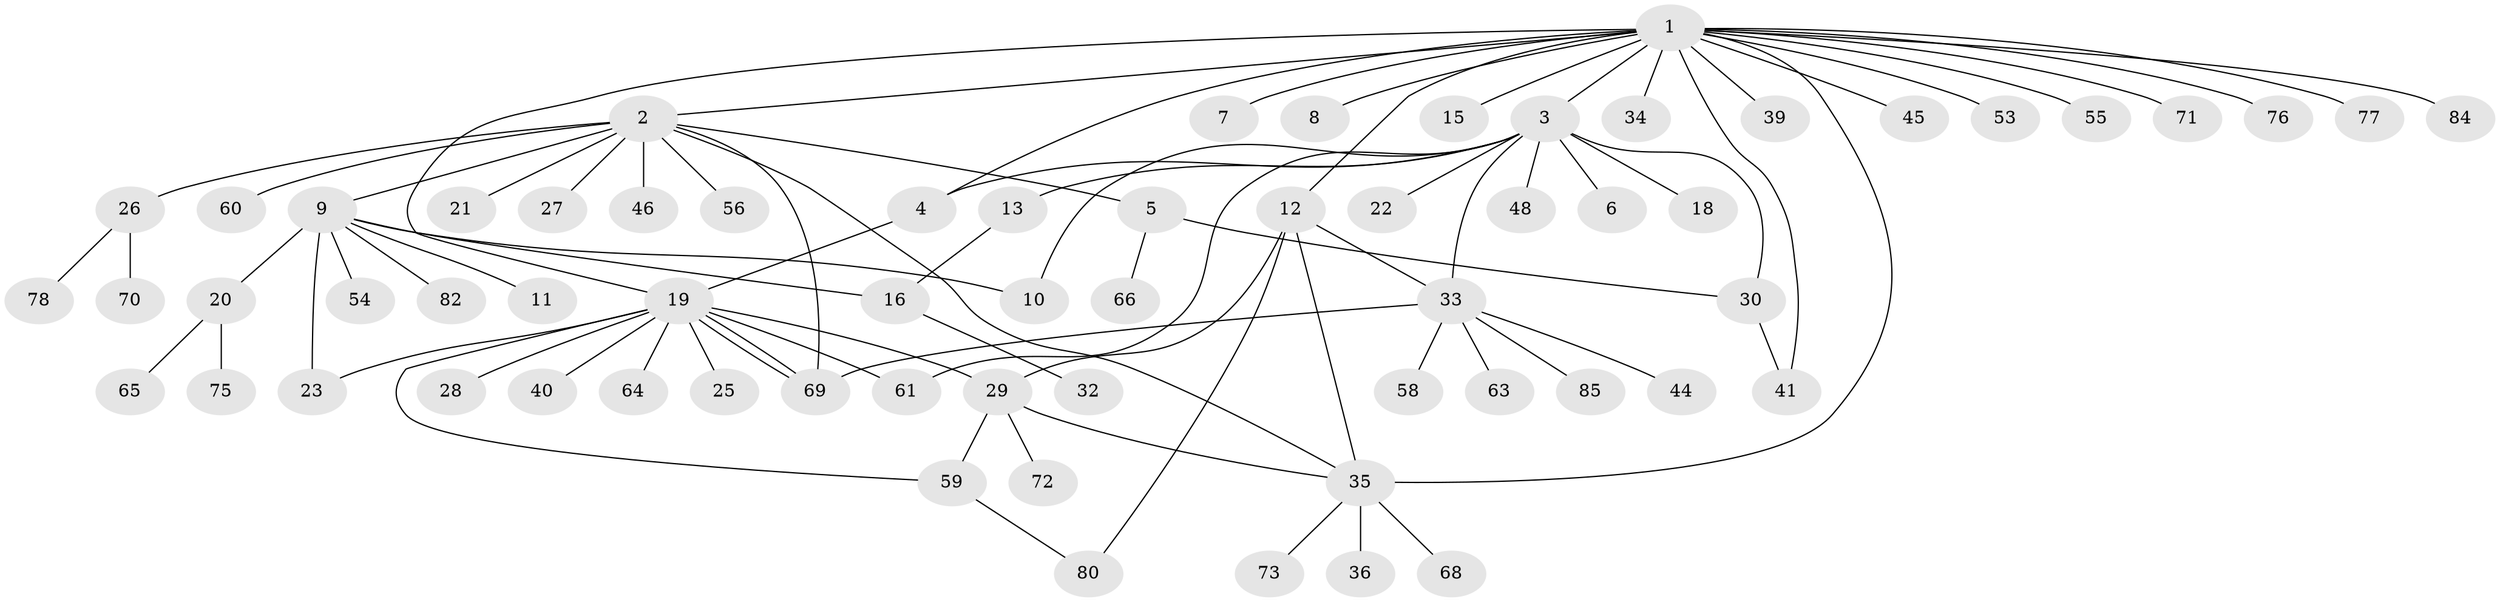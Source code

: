 // original degree distribution, {21: 0.011363636363636364, 11: 0.011363636363636364, 12: 0.011363636363636364, 4: 0.045454545454545456, 3: 0.06818181818181818, 1: 0.5681818181818182, 9: 0.011363636363636364, 2: 0.2159090909090909, 6: 0.011363636363636364, 13: 0.011363636363636364, 5: 0.011363636363636364, 8: 0.011363636363636364, 7: 0.011363636363636364}
// Generated by graph-tools (version 1.1) at 2025/41/03/06/25 10:41:52]
// undirected, 65 vertices, 82 edges
graph export_dot {
graph [start="1"]
  node [color=gray90,style=filled];
  1 [super="+74"];
  2 [super="+31"];
  3 [super="+17"];
  4 [super="+49"];
  5 [super="+86"];
  6;
  7;
  8;
  9 [super="+43"];
  10 [super="+14"];
  11;
  12 [super="+37"];
  13;
  15 [super="+38"];
  16 [super="+24"];
  18;
  19 [super="+67"];
  20;
  21;
  22;
  23 [super="+51"];
  25;
  26 [super="+42"];
  27;
  28;
  29 [super="+50"];
  30;
  32;
  33 [super="+52"];
  34;
  35 [super="+57"];
  36;
  39;
  40;
  41 [super="+62"];
  44;
  45;
  46 [super="+47"];
  48;
  53;
  54;
  55;
  56;
  58;
  59 [super="+79"];
  60;
  61 [super="+81"];
  63;
  64;
  65 [super="+88"];
  66;
  68;
  69;
  70;
  71;
  72;
  73;
  75 [super="+83"];
  76 [super="+87"];
  77;
  78;
  80;
  82;
  84;
  85;
  1 -- 2;
  1 -- 3 [weight=2];
  1 -- 4;
  1 -- 7;
  1 -- 8;
  1 -- 12;
  1 -- 15;
  1 -- 19;
  1 -- 34;
  1 -- 35;
  1 -- 39;
  1 -- 41;
  1 -- 45;
  1 -- 53;
  1 -- 55;
  1 -- 71;
  1 -- 76;
  1 -- 77;
  1 -- 84;
  2 -- 5;
  2 -- 9;
  2 -- 21;
  2 -- 26;
  2 -- 27;
  2 -- 46;
  2 -- 60;
  2 -- 69;
  2 -- 56;
  2 -- 35;
  3 -- 4;
  3 -- 6;
  3 -- 10;
  3 -- 13;
  3 -- 18;
  3 -- 22;
  3 -- 30;
  3 -- 33;
  3 -- 48;
  3 -- 61;
  4 -- 19;
  5 -- 66;
  5 -- 30;
  9 -- 11;
  9 -- 16;
  9 -- 20;
  9 -- 23;
  9 -- 54;
  9 -- 82;
  9 -- 10;
  12 -- 33;
  12 -- 35;
  12 -- 80;
  12 -- 29;
  13 -- 16;
  16 -- 32;
  19 -- 23;
  19 -- 25;
  19 -- 28;
  19 -- 29;
  19 -- 40;
  19 -- 59;
  19 -- 61;
  19 -- 64;
  19 -- 69;
  19 -- 69;
  20 -- 65;
  20 -- 75;
  26 -- 70;
  26 -- 78;
  29 -- 35;
  29 -- 72;
  29 -- 59;
  30 -- 41;
  33 -- 44;
  33 -- 58;
  33 -- 63;
  33 -- 69;
  33 -- 85;
  35 -- 36;
  35 -- 68;
  35 -- 73;
  59 -- 80;
}
